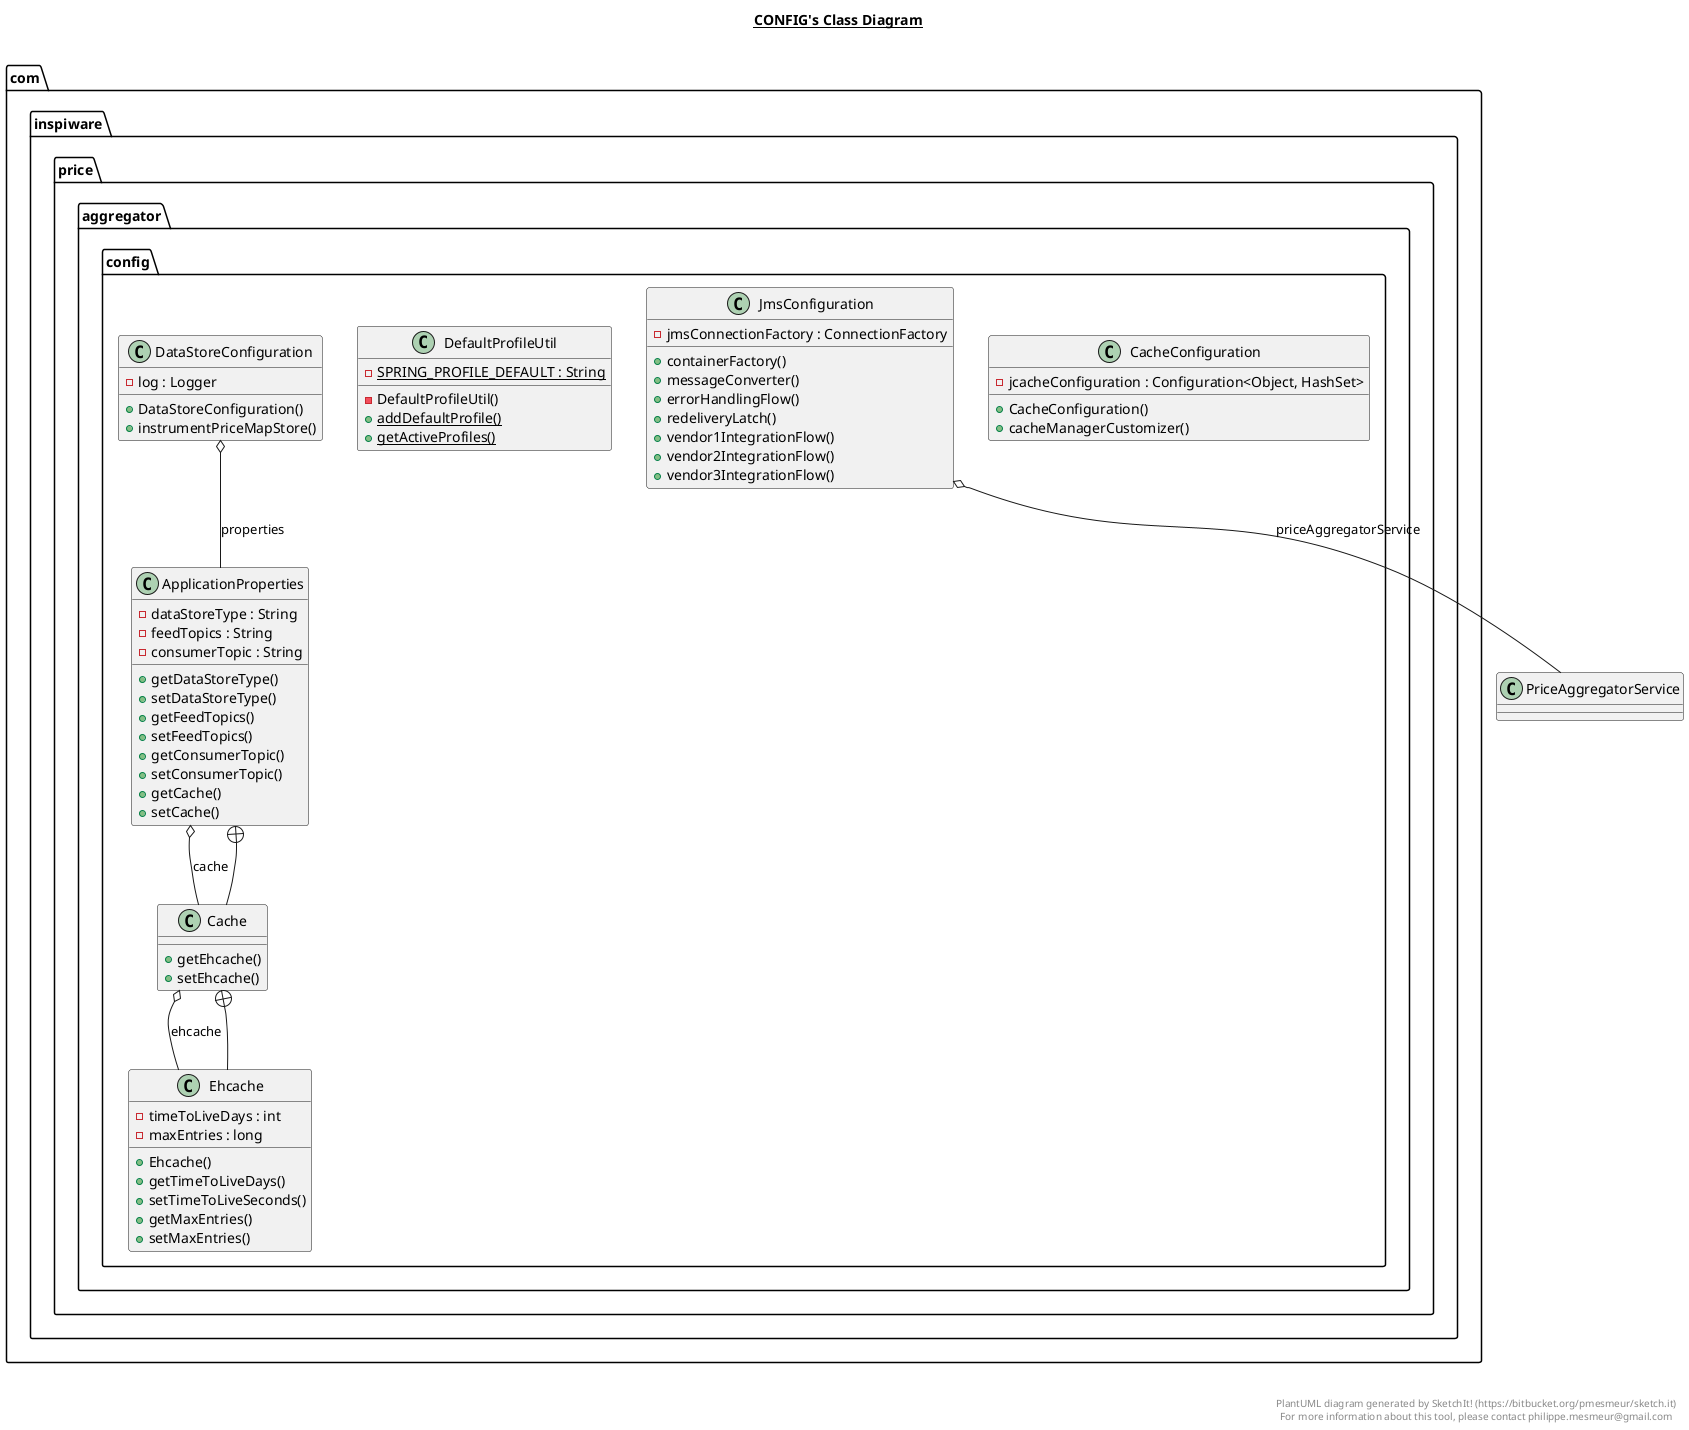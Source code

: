 @startuml

title __CONFIG's Class Diagram__\n

  package com.inspiware.price.aggregator {
    package com.inspiware.price.aggregator.config {
      class ApplicationProperties {
          - dataStoreType : String
          - feedTopics : String
          - consumerTopic : String
          + getDataStoreType()
          + setDataStoreType()
          + getFeedTopics()
          + setFeedTopics()
          + getConsumerTopic()
          + setConsumerTopic()
          + getCache()
          + setCache()
      }
    }
  }
  

  package com.inspiware.price.aggregator {
    package com.inspiware.price.aggregator.config {
      class Cache {
          + getEhcache()
          + setEhcache()
      }
    }
  }
  

  package com.inspiware.price.aggregator {
    package com.inspiware.price.aggregator.config {
      class Ehcache {
          - timeToLiveDays : int
          - maxEntries : long
          + Ehcache()
          + getTimeToLiveDays()
          + setTimeToLiveSeconds()
          + getMaxEntries()
          + setMaxEntries()
      }
    }
  }
  

  package com.inspiware.price.aggregator {
    package com.inspiware.price.aggregator.config {
      class CacheConfiguration {
          - jcacheConfiguration : Configuration<Object, HashSet>
          + CacheConfiguration()
          + cacheManagerCustomizer()
      }
    }
  }
  

  package com.inspiware.price.aggregator {
    package com.inspiware.price.aggregator.config {
      class DataStoreConfiguration {
          - log : Logger
          + DataStoreConfiguration()
          + instrumentPriceMapStore()
      }
    }
  }
  

  package com.inspiware.price.aggregator {
    package com.inspiware.price.aggregator.config {
      class DefaultProfileUtil {
          {static} - SPRING_PROFILE_DEFAULT : String
          - DefaultProfileUtil()
          {static} + addDefaultProfile()
          {static} + getActiveProfiles()
      }
    }
  }
  

  package com.inspiware.price.aggregator {
    package com.inspiware.price.aggregator.config {
      class JmsConfiguration {
          - jmsConnectionFactory : ConnectionFactory
          + containerFactory()
          + messageConverter()
          + errorHandlingFlow()
          + redeliveryLatch()
          + vendor1IntegrationFlow()
          + vendor2IntegrationFlow()
          + vendor3IntegrationFlow()
      }
    }
  }
  

  ApplicationProperties o-- Cache : cache
  ApplicationProperties +-down- Cache
  Cache o-- Ehcache : ehcache
  Cache +-down- Ehcache
  DataStoreConfiguration o-- ApplicationProperties : properties
  JmsConfiguration o-- PriceAggregatorService : priceAggregatorService


right footer


PlantUML diagram generated by SketchIt! (https://bitbucket.org/pmesmeur/sketch.it)
For more information about this tool, please contact philippe.mesmeur@gmail.com
endfooter

@enduml
